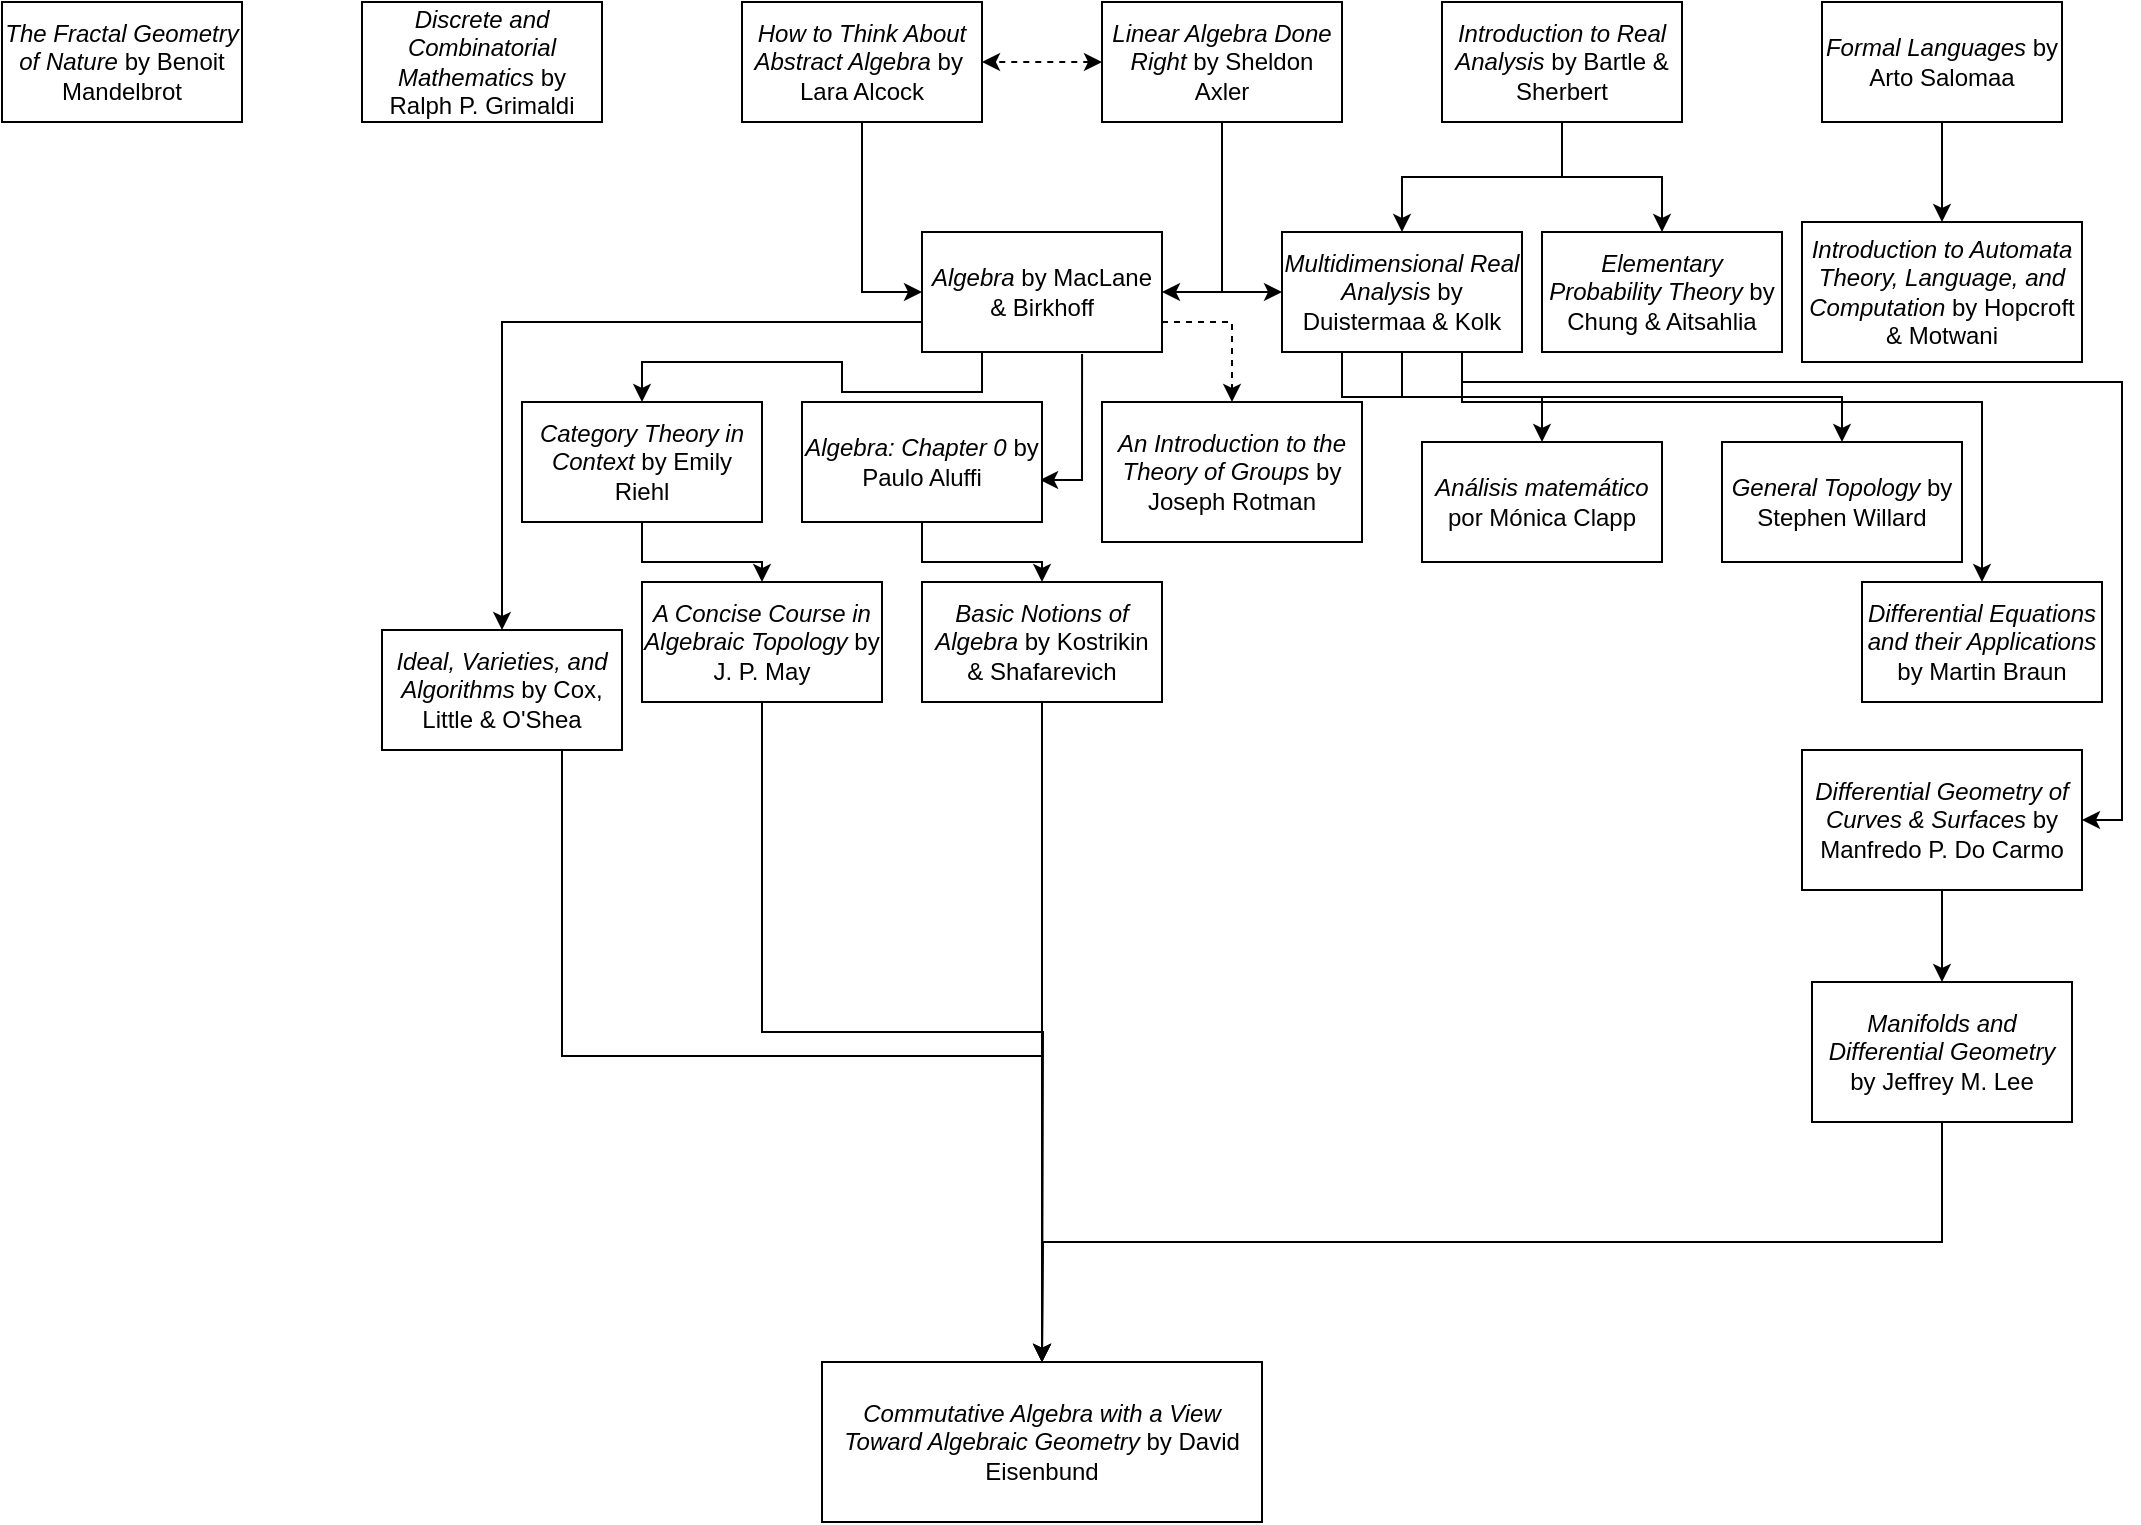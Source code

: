 <mxfile version="27.0.9">
  <diagram name="Página-1" id="6eC2rALpmtEl9lhHdQXh">
    <mxGraphModel dx="806" dy="531" grid="1" gridSize="10" guides="1" tooltips="1" connect="1" arrows="1" fold="1" page="1" pageScale="1" pageWidth="1169" pageHeight="827" math="0" shadow="0">
      <root>
        <mxCell id="0" />
        <mxCell id="1" parent="0" />
        <mxCell id="Men0KUWrKKIl8DnscdoY-1" value="&lt;i&gt;Discrete and Combinatorial Mathematics &lt;/i&gt;by Ralph P. Grimaldi" style="rounded=0;whiteSpace=wrap;html=1;" vertex="1" parent="1">
          <mxGeometry x="260" y="40" width="120" height="60" as="geometry" />
        </mxCell>
        <mxCell id="Men0KUWrKKIl8DnscdoY-2" value="&lt;i&gt;The Fractal Geometry of Nature &lt;/i&gt;by Benoit Mandelbrot" style="rounded=0;whiteSpace=wrap;html=1;" vertex="1" parent="1">
          <mxGeometry x="80" y="40" width="120" height="60" as="geometry" />
        </mxCell>
        <mxCell id="Men0KUWrKKIl8DnscdoY-17" style="edgeStyle=orthogonalEdgeStyle;rounded=0;orthogonalLoop=1;jettySize=auto;html=1;exitX=0;exitY=0.5;exitDx=0;exitDy=0;entryX=1;entryY=0.5;entryDx=0;entryDy=0;dashed=1;startArrow=classic;startFill=1;" edge="1" parent="1" source="Men0KUWrKKIl8DnscdoY-3" target="Men0KUWrKKIl8DnscdoY-4">
          <mxGeometry relative="1" as="geometry" />
        </mxCell>
        <mxCell id="Men0KUWrKKIl8DnscdoY-20" style="edgeStyle=orthogonalEdgeStyle;rounded=0;orthogonalLoop=1;jettySize=auto;html=1;exitX=0.5;exitY=1;exitDx=0;exitDy=0;entryX=1;entryY=0.5;entryDx=0;entryDy=0;" edge="1" parent="1" source="Men0KUWrKKIl8DnscdoY-3" target="Men0KUWrKKIl8DnscdoY-10">
          <mxGeometry relative="1" as="geometry" />
        </mxCell>
        <mxCell id="Men0KUWrKKIl8DnscdoY-23" style="edgeStyle=orthogonalEdgeStyle;rounded=0;orthogonalLoop=1;jettySize=auto;html=1;exitX=0.5;exitY=1;exitDx=0;exitDy=0;entryX=0;entryY=0.5;entryDx=0;entryDy=0;" edge="1" parent="1" source="Men0KUWrKKIl8DnscdoY-3" target="Men0KUWrKKIl8DnscdoY-22">
          <mxGeometry relative="1" as="geometry" />
        </mxCell>
        <mxCell id="Men0KUWrKKIl8DnscdoY-3" value="&lt;i&gt;Linear Algebra Done Right&lt;/i&gt; by Sheldon Axler" style="rounded=0;whiteSpace=wrap;html=1;" vertex="1" parent="1">
          <mxGeometry x="630" y="40" width="120" height="60" as="geometry" />
        </mxCell>
        <mxCell id="Men0KUWrKKIl8DnscdoY-21" style="edgeStyle=orthogonalEdgeStyle;rounded=0;orthogonalLoop=1;jettySize=auto;html=1;exitX=0.5;exitY=1;exitDx=0;exitDy=0;entryX=0;entryY=0.5;entryDx=0;entryDy=0;" edge="1" parent="1" source="Men0KUWrKKIl8DnscdoY-4" target="Men0KUWrKKIl8DnscdoY-10">
          <mxGeometry relative="1" as="geometry" />
        </mxCell>
        <mxCell id="Men0KUWrKKIl8DnscdoY-4" value="&lt;i&gt;How to Think About Abstract Algebra&lt;/i&gt; by&amp;nbsp;&lt;div&gt;Lara Alcock&lt;/div&gt;" style="rounded=0;whiteSpace=wrap;html=1;" vertex="1" parent="1">
          <mxGeometry x="450" y="40" width="120" height="60" as="geometry" />
        </mxCell>
        <mxCell id="Men0KUWrKKIl8DnscdoY-24" style="edgeStyle=orthogonalEdgeStyle;rounded=0;orthogonalLoop=1;jettySize=auto;html=1;exitX=0.5;exitY=1;exitDx=0;exitDy=0;entryX=0.5;entryY=0;entryDx=0;entryDy=0;" edge="1" parent="1" source="Men0KUWrKKIl8DnscdoY-5" target="Men0KUWrKKIl8DnscdoY-22">
          <mxGeometry relative="1" as="geometry" />
        </mxCell>
        <mxCell id="Men0KUWrKKIl8DnscdoY-26" style="edgeStyle=orthogonalEdgeStyle;rounded=0;orthogonalLoop=1;jettySize=auto;html=1;exitX=0.5;exitY=1;exitDx=0;exitDy=0;entryX=0.5;entryY=0;entryDx=0;entryDy=0;" edge="1" parent="1" source="Men0KUWrKKIl8DnscdoY-5" target="Men0KUWrKKIl8DnscdoY-25">
          <mxGeometry relative="1" as="geometry" />
        </mxCell>
        <mxCell id="Men0KUWrKKIl8DnscdoY-5" value="&lt;i&gt;Introduction to Real Analysis &lt;/i&gt;by Bartle &amp;amp; Sherbert" style="rounded=0;whiteSpace=wrap;html=1;" vertex="1" parent="1">
          <mxGeometry x="800" y="40" width="120" height="60" as="geometry" />
        </mxCell>
        <mxCell id="Men0KUWrKKIl8DnscdoY-6" value="&lt;i&gt;Formal Languages &lt;/i&gt;by Arto Salomaa" style="rounded=0;whiteSpace=wrap;html=1;" vertex="1" parent="1">
          <mxGeometry x="990" y="40" width="120" height="60" as="geometry" />
        </mxCell>
        <mxCell id="Men0KUWrKKIl8DnscdoY-8" value="&lt;i&gt;Introduction to Automata Theory, Language, and Computation &lt;/i&gt;by Hopcroft &amp;amp; Motwani" style="rounded=0;whiteSpace=wrap;html=1;" vertex="1" parent="1">
          <mxGeometry x="980" y="150" width="140" height="70" as="geometry" />
        </mxCell>
        <mxCell id="Men0KUWrKKIl8DnscdoY-28" style="edgeStyle=orthogonalEdgeStyle;rounded=0;orthogonalLoop=1;jettySize=auto;html=1;exitX=0.667;exitY=1.017;exitDx=0;exitDy=0;entryX=0.992;entryY=0.65;entryDx=0;entryDy=0;entryPerimeter=0;exitPerimeter=0;" edge="1" parent="1" source="Men0KUWrKKIl8DnscdoY-10" target="Men0KUWrKKIl8DnscdoY-27">
          <mxGeometry relative="1" as="geometry" />
        </mxCell>
        <mxCell id="Men0KUWrKKIl8DnscdoY-34" style="edgeStyle=orthogonalEdgeStyle;rounded=0;orthogonalLoop=1;jettySize=auto;html=1;exitX=0.25;exitY=1;exitDx=0;exitDy=0;entryX=0.5;entryY=0;entryDx=0;entryDy=0;" edge="1" parent="1" source="Men0KUWrKKIl8DnscdoY-10" target="Men0KUWrKKIl8DnscdoY-33">
          <mxGeometry relative="1" as="geometry" />
        </mxCell>
        <mxCell id="Men0KUWrKKIl8DnscdoY-36" style="edgeStyle=orthogonalEdgeStyle;rounded=0;orthogonalLoop=1;jettySize=auto;html=1;exitX=0;exitY=0.75;exitDx=0;exitDy=0;entryX=0.5;entryY=0;entryDx=0;entryDy=0;" edge="1" parent="1" source="Men0KUWrKKIl8DnscdoY-10" target="Men0KUWrKKIl8DnscdoY-35">
          <mxGeometry relative="1" as="geometry">
            <Array as="points">
              <mxPoint x="330" y="200" />
            </Array>
          </mxGeometry>
        </mxCell>
        <mxCell id="Men0KUWrKKIl8DnscdoY-44" style="edgeStyle=orthogonalEdgeStyle;rounded=0;orthogonalLoop=1;jettySize=auto;html=1;exitX=1;exitY=0.75;exitDx=0;exitDy=0;entryX=0.5;entryY=0;entryDx=0;entryDy=0;dashed=1;" edge="1" parent="1" source="Men0KUWrKKIl8DnscdoY-10" target="Men0KUWrKKIl8DnscdoY-43">
          <mxGeometry relative="1" as="geometry" />
        </mxCell>
        <mxCell id="Men0KUWrKKIl8DnscdoY-10" value="&lt;i&gt;Algebra &lt;/i&gt;by MacLane &amp;amp; Birkhoff" style="rounded=0;whiteSpace=wrap;html=1;" vertex="1" parent="1">
          <mxGeometry x="540" y="155" width="120" height="60" as="geometry" />
        </mxCell>
        <mxCell id="Men0KUWrKKIl8DnscdoY-15" value="" style="endArrow=classic;html=1;rounded=0;exitX=0.5;exitY=1;exitDx=0;exitDy=0;entryX=0.5;entryY=0;entryDx=0;entryDy=0;" edge="1" parent="1" source="Men0KUWrKKIl8DnscdoY-6" target="Men0KUWrKKIl8DnscdoY-8">
          <mxGeometry width="50" height="50" relative="1" as="geometry">
            <mxPoint x="690" y="240" as="sourcePoint" />
            <mxPoint x="740" y="190" as="targetPoint" />
          </mxGeometry>
        </mxCell>
        <mxCell id="Men0KUWrKKIl8DnscdoY-49" style="edgeStyle=orthogonalEdgeStyle;rounded=0;orthogonalLoop=1;jettySize=auto;html=1;exitX=0.25;exitY=1;exitDx=0;exitDy=0;entryX=0.5;entryY=0;entryDx=0;entryDy=0;" edge="1" parent="1" source="Men0KUWrKKIl8DnscdoY-22" target="Men0KUWrKKIl8DnscdoY-45">
          <mxGeometry relative="1" as="geometry" />
        </mxCell>
        <mxCell id="Men0KUWrKKIl8DnscdoY-50" style="edgeStyle=orthogonalEdgeStyle;rounded=0;orthogonalLoop=1;jettySize=auto;html=1;exitX=0.5;exitY=1;exitDx=0;exitDy=0;entryX=0.5;entryY=0;entryDx=0;entryDy=0;" edge="1" parent="1" source="Men0KUWrKKIl8DnscdoY-22" target="Men0KUWrKKIl8DnscdoY-46">
          <mxGeometry relative="1" as="geometry" />
        </mxCell>
        <mxCell id="Men0KUWrKKIl8DnscdoY-51" style="edgeStyle=orthogonalEdgeStyle;rounded=0;orthogonalLoop=1;jettySize=auto;html=1;exitX=0.75;exitY=1;exitDx=0;exitDy=0;entryX=0.5;entryY=0;entryDx=0;entryDy=0;" edge="1" parent="1" source="Men0KUWrKKIl8DnscdoY-22" target="Men0KUWrKKIl8DnscdoY-47">
          <mxGeometry relative="1" as="geometry">
            <Array as="points">
              <mxPoint x="810" y="240" />
              <mxPoint x="1070" y="240" />
            </Array>
          </mxGeometry>
        </mxCell>
        <mxCell id="Men0KUWrKKIl8DnscdoY-52" style="edgeStyle=orthogonalEdgeStyle;rounded=0;orthogonalLoop=1;jettySize=auto;html=1;exitX=0.75;exitY=1;exitDx=0;exitDy=0;entryX=1;entryY=0.5;entryDx=0;entryDy=0;" edge="1" parent="1" source="Men0KUWrKKIl8DnscdoY-22" target="Men0KUWrKKIl8DnscdoY-48">
          <mxGeometry relative="1" as="geometry">
            <Array as="points">
              <mxPoint x="810" y="230" />
              <mxPoint x="1140" y="230" />
              <mxPoint x="1140" y="449" />
            </Array>
          </mxGeometry>
        </mxCell>
        <mxCell id="Men0KUWrKKIl8DnscdoY-22" value="&lt;i&gt;Multidimensional Real Analysis &lt;/i&gt;by Duistermaa &amp;amp; Kolk" style="rounded=0;whiteSpace=wrap;html=1;" vertex="1" parent="1">
          <mxGeometry x="720" y="155" width="120" height="60" as="geometry" />
        </mxCell>
        <mxCell id="Men0KUWrKKIl8DnscdoY-25" value="&lt;i&gt;Elementary Probability Theory &lt;/i&gt;by Chung &amp;amp; Aitsahlia" style="rounded=0;whiteSpace=wrap;html=1;" vertex="1" parent="1">
          <mxGeometry x="850" y="155" width="120" height="60" as="geometry" />
        </mxCell>
        <mxCell id="Men0KUWrKKIl8DnscdoY-30" style="edgeStyle=orthogonalEdgeStyle;rounded=0;orthogonalLoop=1;jettySize=auto;html=1;exitX=0.5;exitY=1;exitDx=0;exitDy=0;entryX=0.5;entryY=0;entryDx=0;entryDy=0;" edge="1" parent="1" source="Men0KUWrKKIl8DnscdoY-27" target="Men0KUWrKKIl8DnscdoY-29">
          <mxGeometry relative="1" as="geometry" />
        </mxCell>
        <mxCell id="Men0KUWrKKIl8DnscdoY-27" value="&lt;i&gt;Algebra: Chapter 0&lt;/i&gt;&amp;nbsp;by Paulo Aluffi" style="rounded=0;whiteSpace=wrap;html=1;" vertex="1" parent="1">
          <mxGeometry x="480" y="240" width="120" height="60" as="geometry" />
        </mxCell>
        <mxCell id="Men0KUWrKKIl8DnscdoY-32" style="edgeStyle=orthogonalEdgeStyle;rounded=0;orthogonalLoop=1;jettySize=auto;html=1;exitX=0.5;exitY=1;exitDx=0;exitDy=0;entryX=0.5;entryY=0;entryDx=0;entryDy=0;" edge="1" parent="1" source="Men0KUWrKKIl8DnscdoY-29" target="Men0KUWrKKIl8DnscdoY-31">
          <mxGeometry relative="1" as="geometry" />
        </mxCell>
        <mxCell id="Men0KUWrKKIl8DnscdoY-29" value="&lt;i&gt;Basic Notions of Algebra&lt;/i&gt; by Kostrikin &amp;amp; Shafarevich" style="rounded=0;whiteSpace=wrap;html=1;" vertex="1" parent="1">
          <mxGeometry x="540" y="330" width="120" height="60" as="geometry" />
        </mxCell>
        <mxCell id="Men0KUWrKKIl8DnscdoY-31" value="&lt;i&gt;Commutative Algebra with a View Toward Algebraic Geometry&lt;/i&gt; by David Eisenbund" style="rounded=0;whiteSpace=wrap;html=1;" vertex="1" parent="1">
          <mxGeometry x="490" y="720" width="220" height="80" as="geometry" />
        </mxCell>
        <mxCell id="Men0KUWrKKIl8DnscdoY-39" style="edgeStyle=orthogonalEdgeStyle;rounded=0;orthogonalLoop=1;jettySize=auto;html=1;exitX=0.5;exitY=1;exitDx=0;exitDy=0;entryX=0.5;entryY=0;entryDx=0;entryDy=0;" edge="1" parent="1" source="Men0KUWrKKIl8DnscdoY-33" target="Men0KUWrKKIl8DnscdoY-38">
          <mxGeometry relative="1" as="geometry" />
        </mxCell>
        <mxCell id="Men0KUWrKKIl8DnscdoY-33" value="&lt;i&gt;Category Theory in Context &lt;/i&gt;by Emily Riehl" style="rounded=0;whiteSpace=wrap;html=1;" vertex="1" parent="1">
          <mxGeometry x="340" y="240" width="120" height="60" as="geometry" />
        </mxCell>
        <mxCell id="Men0KUWrKKIl8DnscdoY-37" style="edgeStyle=orthogonalEdgeStyle;rounded=0;orthogonalLoop=1;jettySize=auto;html=1;exitX=0.75;exitY=1;exitDx=0;exitDy=0;entryX=0.5;entryY=0;entryDx=0;entryDy=0;" edge="1" parent="1" source="Men0KUWrKKIl8DnscdoY-35" target="Men0KUWrKKIl8DnscdoY-31">
          <mxGeometry relative="1" as="geometry" />
        </mxCell>
        <mxCell id="Men0KUWrKKIl8DnscdoY-35" value="Ideal, Varieties, and Algorithms &lt;span style=&quot;font-style: normal;&quot;&gt;by Cox, Little &amp;amp; O&#39;Shea&lt;/span&gt;" style="rounded=0;whiteSpace=wrap;html=1;fontStyle=2" vertex="1" parent="1">
          <mxGeometry x="270" y="354" width="120" height="60" as="geometry" />
        </mxCell>
        <mxCell id="Men0KUWrKKIl8DnscdoY-40" style="edgeStyle=orthogonalEdgeStyle;rounded=0;orthogonalLoop=1;jettySize=auto;html=1;exitX=0.5;exitY=1;exitDx=0;exitDy=0;" edge="1" parent="1" source="Men0KUWrKKIl8DnscdoY-38">
          <mxGeometry relative="1" as="geometry">
            <mxPoint x="600" y="720" as="targetPoint" />
          </mxGeometry>
        </mxCell>
        <mxCell id="Men0KUWrKKIl8DnscdoY-38" value="&lt;i&gt;A Concise Course in Algebraic Topology &lt;/i&gt;by J. P. May" style="rounded=0;whiteSpace=wrap;html=1;" vertex="1" parent="1">
          <mxGeometry x="400" y="330" width="120" height="60" as="geometry" />
        </mxCell>
        <mxCell id="Men0KUWrKKIl8DnscdoY-43" value="&lt;i&gt;An Introduction to the Theory of Groups &lt;/i&gt;by Joseph Rotman" style="rounded=0;whiteSpace=wrap;html=1;" vertex="1" parent="1">
          <mxGeometry x="630" y="240" width="130" height="70" as="geometry" />
        </mxCell>
        <mxCell id="Men0KUWrKKIl8DnscdoY-45" value="&lt;i&gt;Análisis matemático &lt;/i&gt;por Mónica Clapp" style="rounded=0;whiteSpace=wrap;html=1;" vertex="1" parent="1">
          <mxGeometry x="790" y="260" width="120" height="60" as="geometry" />
        </mxCell>
        <mxCell id="Men0KUWrKKIl8DnscdoY-46" value="&lt;i&gt;General Topology &lt;/i&gt;by Stephen Willard" style="rounded=0;whiteSpace=wrap;html=1;" vertex="1" parent="1">
          <mxGeometry x="940" y="260" width="120" height="60" as="geometry" />
        </mxCell>
        <mxCell id="Men0KUWrKKIl8DnscdoY-47" value="&lt;i&gt;Differential Equations and their Applications &lt;/i&gt;by Martin Braun" style="rounded=0;whiteSpace=wrap;html=1;" vertex="1" parent="1">
          <mxGeometry x="1010" y="330" width="120" height="60" as="geometry" />
        </mxCell>
        <mxCell id="Men0KUWrKKIl8DnscdoY-54" style="edgeStyle=orthogonalEdgeStyle;rounded=0;orthogonalLoop=1;jettySize=auto;html=1;exitX=0.5;exitY=1;exitDx=0;exitDy=0;entryX=0.5;entryY=0;entryDx=0;entryDy=0;" edge="1" parent="1" source="Men0KUWrKKIl8DnscdoY-48" target="Men0KUWrKKIl8DnscdoY-53">
          <mxGeometry relative="1" as="geometry" />
        </mxCell>
        <mxCell id="Men0KUWrKKIl8DnscdoY-48" value="&lt;i&gt;Differential Geometry of Curves &amp;amp; Surfaces &lt;/i&gt;by Manfredo P. Do Carmo" style="rounded=0;whiteSpace=wrap;html=1;" vertex="1" parent="1">
          <mxGeometry x="980" y="414" width="140" height="70" as="geometry" />
        </mxCell>
        <mxCell id="Men0KUWrKKIl8DnscdoY-55" style="edgeStyle=orthogonalEdgeStyle;rounded=0;orthogonalLoop=1;jettySize=auto;html=1;exitX=0.5;exitY=1;exitDx=0;exitDy=0;" edge="1" parent="1" source="Men0KUWrKKIl8DnscdoY-53">
          <mxGeometry relative="1" as="geometry">
            <mxPoint x="600" y="720" as="targetPoint" />
          </mxGeometry>
        </mxCell>
        <mxCell id="Men0KUWrKKIl8DnscdoY-53" value="&lt;i&gt;Manifolds and Differential Geometry &lt;/i&gt;by Jeffrey M. Lee" style="rounded=0;whiteSpace=wrap;html=1;" vertex="1" parent="1">
          <mxGeometry x="985" y="530" width="130" height="70" as="geometry" />
        </mxCell>
      </root>
    </mxGraphModel>
  </diagram>
</mxfile>
